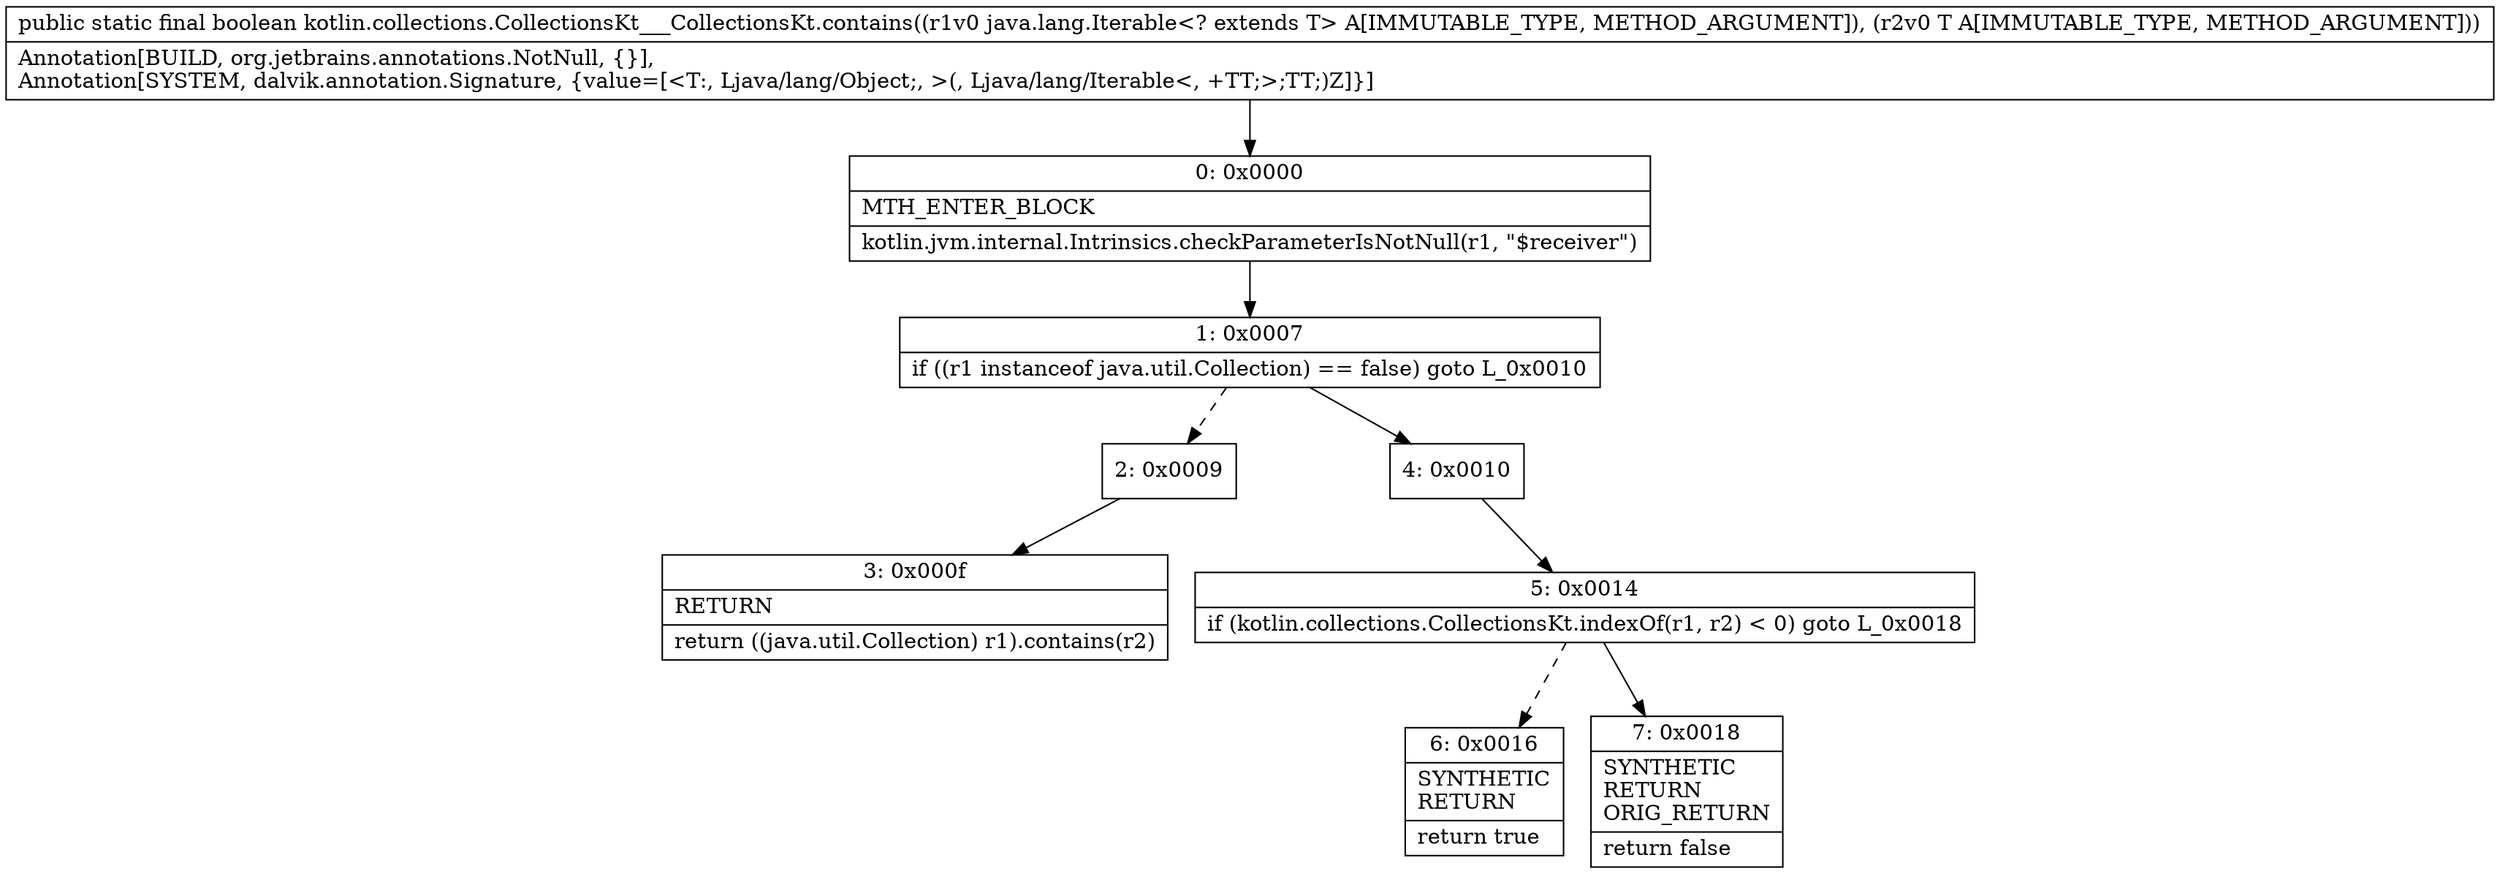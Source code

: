 digraph "CFG forkotlin.collections.CollectionsKt___CollectionsKt.contains(Ljava\/lang\/Iterable;Ljava\/lang\/Object;)Z" {
Node_0 [shape=record,label="{0\:\ 0x0000|MTH_ENTER_BLOCK\l|kotlin.jvm.internal.Intrinsics.checkParameterIsNotNull(r1, \"$receiver\")\l}"];
Node_1 [shape=record,label="{1\:\ 0x0007|if ((r1 instanceof java.util.Collection) == false) goto L_0x0010\l}"];
Node_2 [shape=record,label="{2\:\ 0x0009}"];
Node_3 [shape=record,label="{3\:\ 0x000f|RETURN\l|return ((java.util.Collection) r1).contains(r2)\l}"];
Node_4 [shape=record,label="{4\:\ 0x0010}"];
Node_5 [shape=record,label="{5\:\ 0x0014|if (kotlin.collections.CollectionsKt.indexOf(r1, r2) \< 0) goto L_0x0018\l}"];
Node_6 [shape=record,label="{6\:\ 0x0016|SYNTHETIC\lRETURN\l|return true\l}"];
Node_7 [shape=record,label="{7\:\ 0x0018|SYNTHETIC\lRETURN\lORIG_RETURN\l|return false\l}"];
MethodNode[shape=record,label="{public static final boolean kotlin.collections.CollectionsKt___CollectionsKt.contains((r1v0 java.lang.Iterable\<? extends T\> A[IMMUTABLE_TYPE, METHOD_ARGUMENT]), (r2v0 T A[IMMUTABLE_TYPE, METHOD_ARGUMENT]))  | Annotation[BUILD, org.jetbrains.annotations.NotNull, \{\}], \lAnnotation[SYSTEM, dalvik.annotation.Signature, \{value=[\<T:, Ljava\/lang\/Object;, \>(, Ljava\/lang\/Iterable\<, +TT;\>;TT;)Z]\}]\l}"];
MethodNode -> Node_0;
Node_0 -> Node_1;
Node_1 -> Node_2[style=dashed];
Node_1 -> Node_4;
Node_2 -> Node_3;
Node_4 -> Node_5;
Node_5 -> Node_6[style=dashed];
Node_5 -> Node_7;
}

